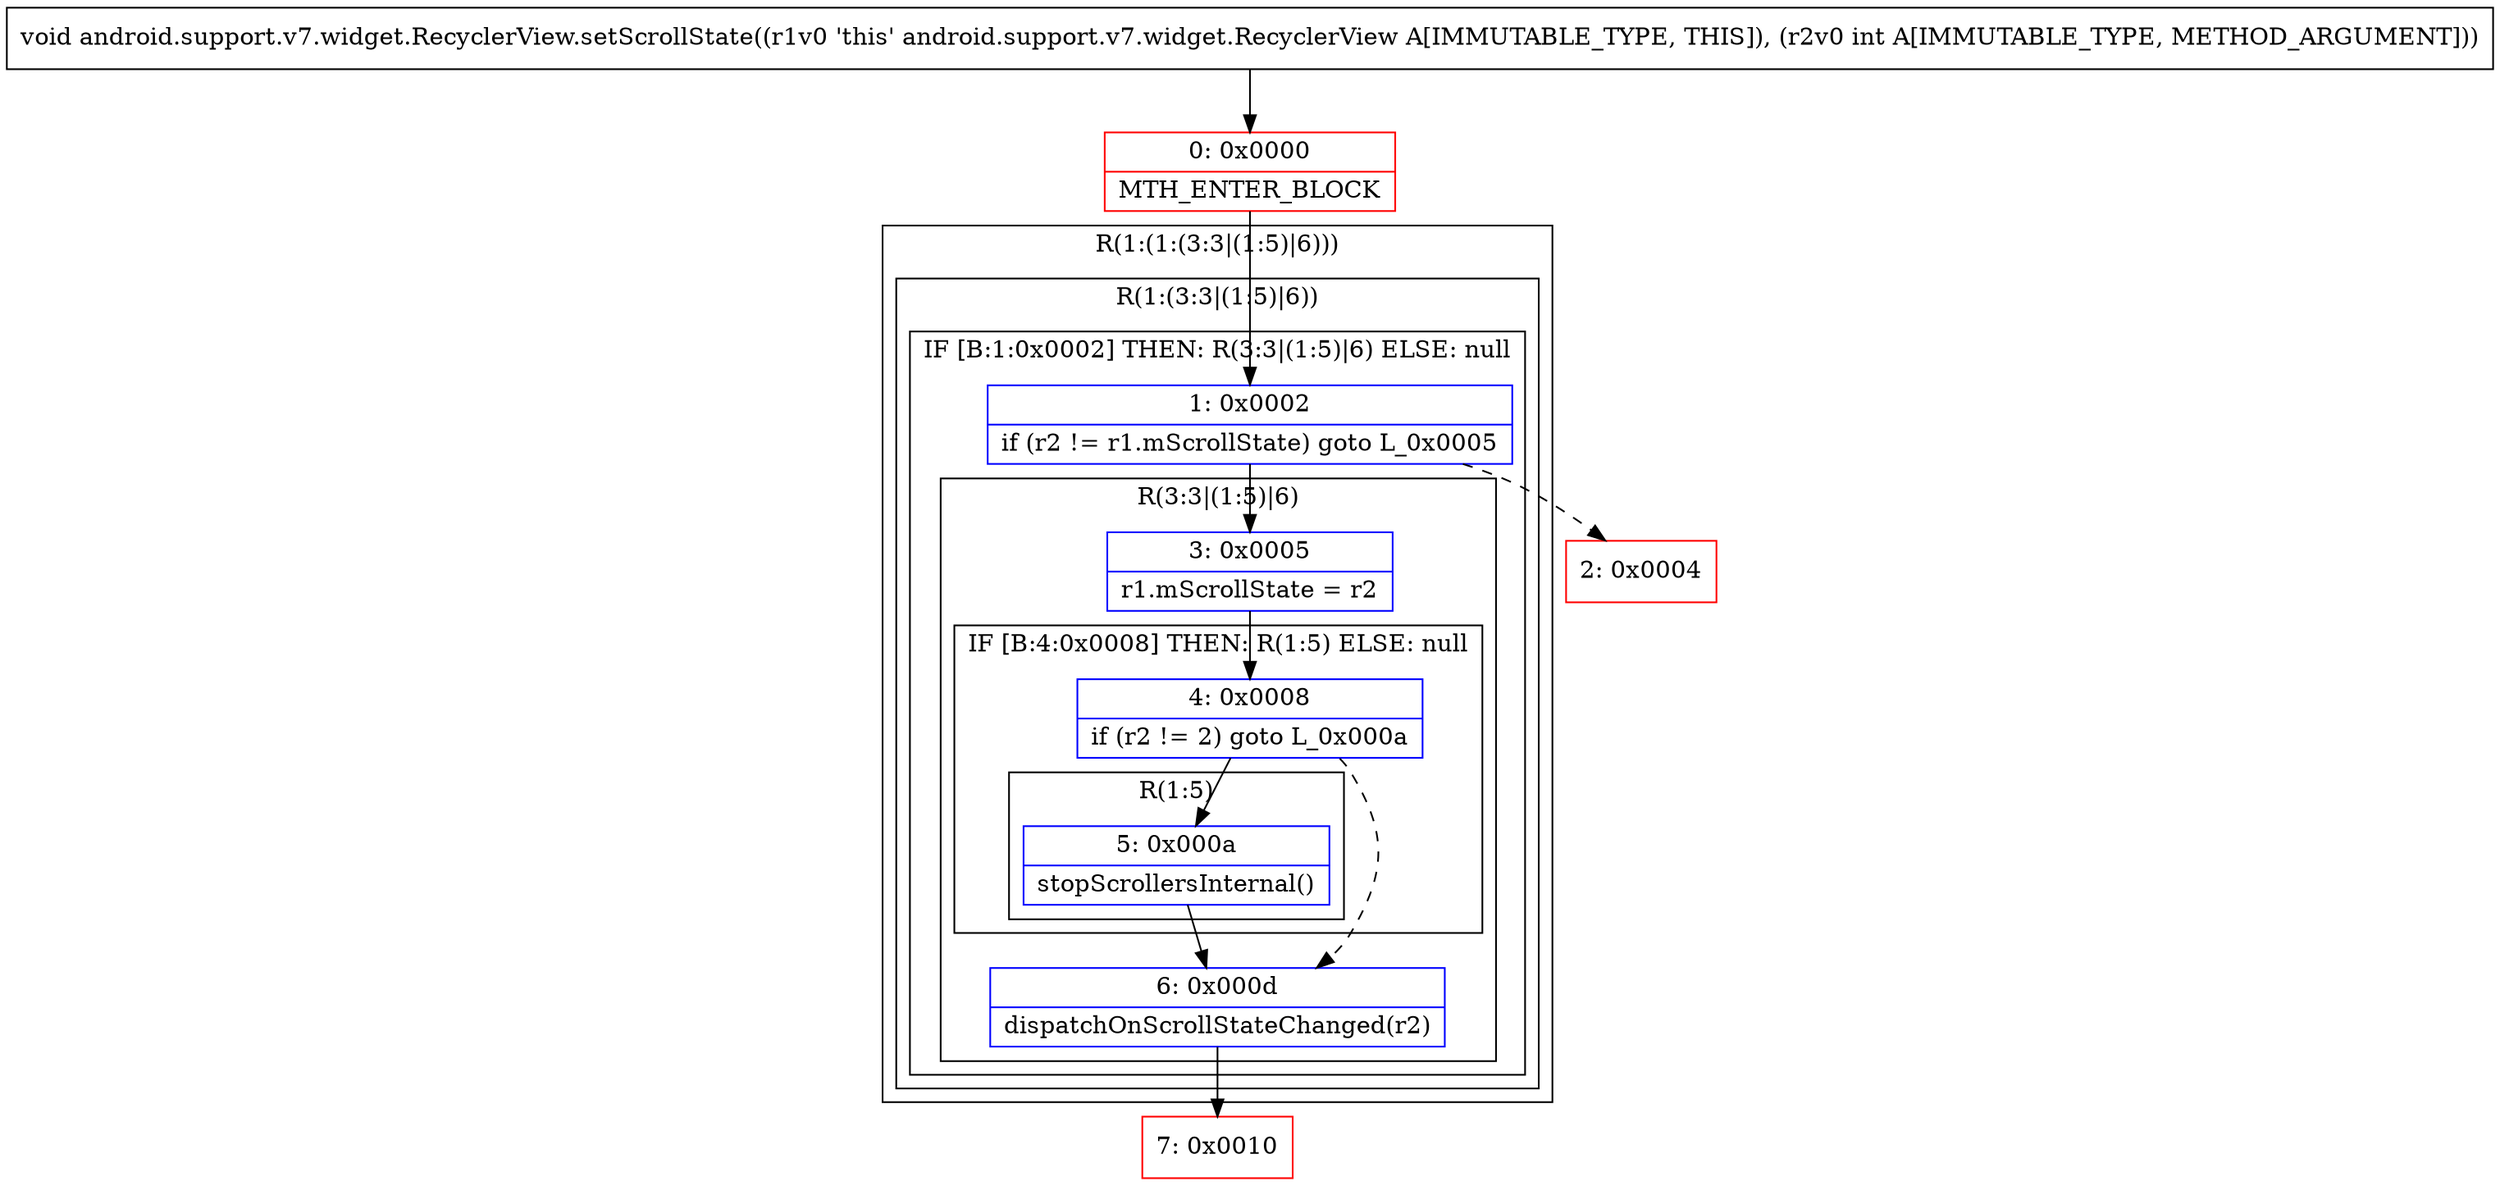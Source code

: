 digraph "CFG forandroid.support.v7.widget.RecyclerView.setScrollState(I)V" {
subgraph cluster_Region_1200645890 {
label = "R(1:(1:(3:3|(1:5)|6)))";
node [shape=record,color=blue];
subgraph cluster_Region_621940836 {
label = "R(1:(3:3|(1:5)|6))";
node [shape=record,color=blue];
subgraph cluster_IfRegion_2012221312 {
label = "IF [B:1:0x0002] THEN: R(3:3|(1:5)|6) ELSE: null";
node [shape=record,color=blue];
Node_1 [shape=record,label="{1\:\ 0x0002|if (r2 != r1.mScrollState) goto L_0x0005\l}"];
subgraph cluster_Region_1245547408 {
label = "R(3:3|(1:5)|6)";
node [shape=record,color=blue];
Node_3 [shape=record,label="{3\:\ 0x0005|r1.mScrollState = r2\l}"];
subgraph cluster_IfRegion_248602018 {
label = "IF [B:4:0x0008] THEN: R(1:5) ELSE: null";
node [shape=record,color=blue];
Node_4 [shape=record,label="{4\:\ 0x0008|if (r2 != 2) goto L_0x000a\l}"];
subgraph cluster_Region_997588268 {
label = "R(1:5)";
node [shape=record,color=blue];
Node_5 [shape=record,label="{5\:\ 0x000a|stopScrollersInternal()\l}"];
}
}
Node_6 [shape=record,label="{6\:\ 0x000d|dispatchOnScrollStateChanged(r2)\l}"];
}
}
}
}
Node_0 [shape=record,color=red,label="{0\:\ 0x0000|MTH_ENTER_BLOCK\l}"];
Node_2 [shape=record,color=red,label="{2\:\ 0x0004}"];
Node_7 [shape=record,color=red,label="{7\:\ 0x0010}"];
MethodNode[shape=record,label="{void android.support.v7.widget.RecyclerView.setScrollState((r1v0 'this' android.support.v7.widget.RecyclerView A[IMMUTABLE_TYPE, THIS]), (r2v0 int A[IMMUTABLE_TYPE, METHOD_ARGUMENT])) }"];
MethodNode -> Node_0;
Node_1 -> Node_2[style=dashed];
Node_1 -> Node_3;
Node_3 -> Node_4;
Node_4 -> Node_5;
Node_4 -> Node_6[style=dashed];
Node_5 -> Node_6;
Node_6 -> Node_7;
Node_0 -> Node_1;
}

